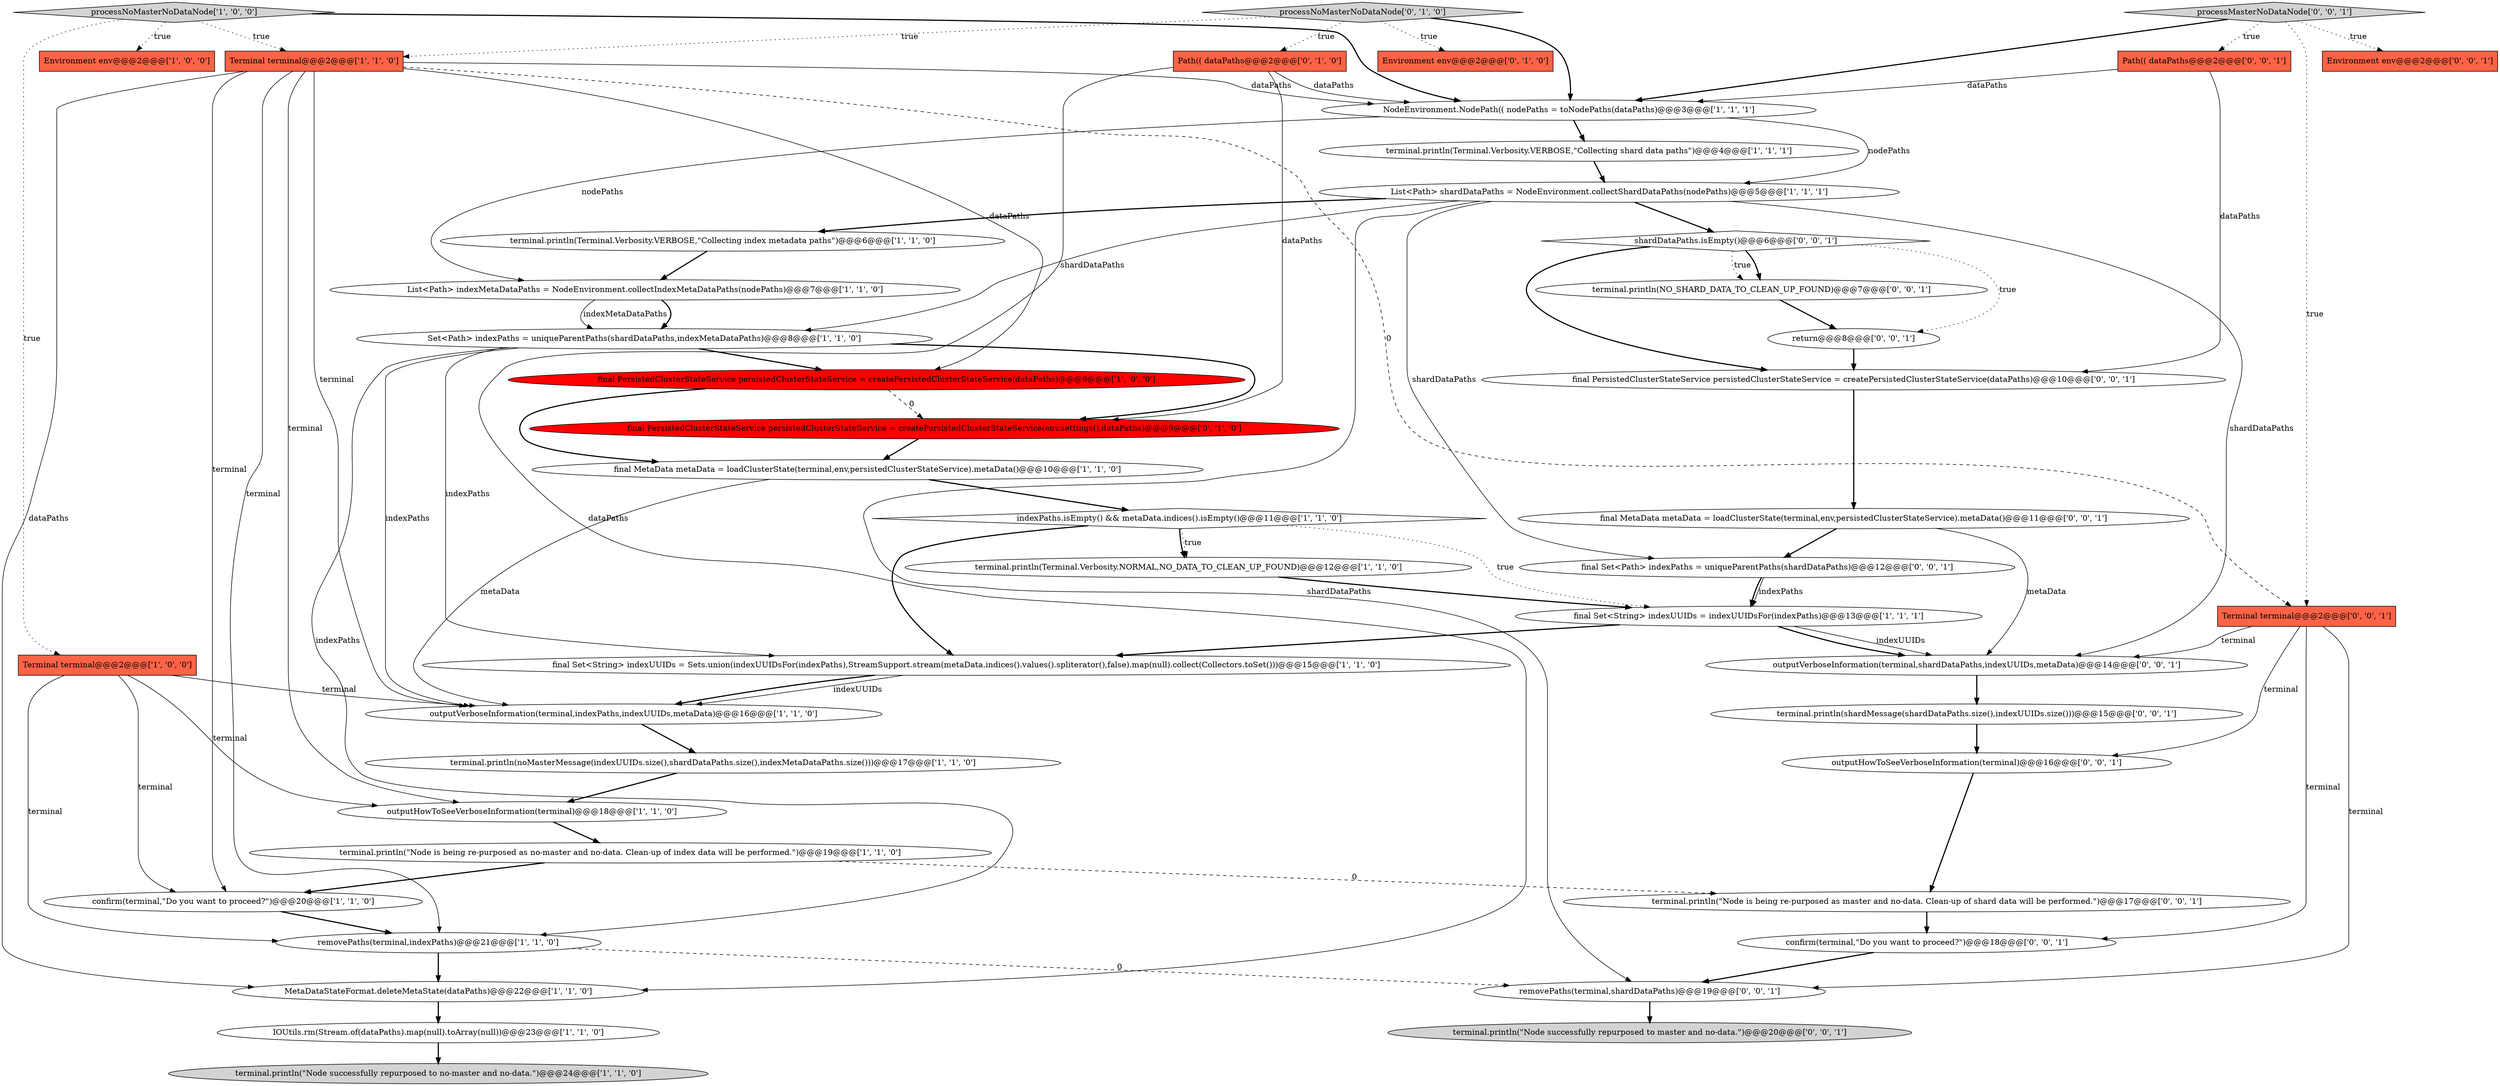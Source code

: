 digraph {
43 [style = filled, label = "terminal.println(NO_SHARD_DATA_TO_CLEAN_UP_FOUND)@@@7@@@['0', '0', '1']", fillcolor = white, shape = ellipse image = "AAA0AAABBB3BBB"];
14 [style = filled, label = "removePaths(terminal,indexPaths)@@@21@@@['1', '1', '0']", fillcolor = white, shape = ellipse image = "AAA0AAABBB1BBB"];
24 [style = filled, label = "final Set<String> indexUUIDs = indexUUIDsFor(indexPaths)@@@13@@@['1', '1', '1']", fillcolor = white, shape = ellipse image = "AAA0AAABBB1BBB"];
21 [style = filled, label = "terminal.println(\"Node is being re-purposed as no-master and no-data. Clean-up of index data will be performed.\")@@@19@@@['1', '1', '0']", fillcolor = white, shape = ellipse image = "AAA0AAABBB1BBB"];
33 [style = filled, label = "Path(( dataPaths@@@2@@@['0', '0', '1']", fillcolor = tomato, shape = box image = "AAA0AAABBB3BBB"];
5 [style = filled, label = "IOUtils.rm(Stream.of(dataPaths).map(null).toArray(null))@@@23@@@['1', '1', '0']", fillcolor = white, shape = ellipse image = "AAA0AAABBB1BBB"];
25 [style = filled, label = "processNoMasterNoDataNode['0', '1', '0']", fillcolor = lightgray, shape = diamond image = "AAA0AAABBB2BBB"];
8 [style = filled, label = "outputHowToSeeVerboseInformation(terminal)@@@18@@@['1', '1', '0']", fillcolor = white, shape = ellipse image = "AAA0AAABBB1BBB"];
1 [style = filled, label = "NodeEnvironment.NodePath(( nodePaths = toNodePaths(dataPaths)@@@3@@@['1', '1', '1']", fillcolor = white, shape = ellipse image = "AAA0AAABBB1BBB"];
23 [style = filled, label = "confirm(terminal,\"Do you want to proceed?\")@@@20@@@['1', '1', '0']", fillcolor = white, shape = ellipse image = "AAA0AAABBB1BBB"];
34 [style = filled, label = "outputHowToSeeVerboseInformation(terminal)@@@16@@@['0', '0', '1']", fillcolor = white, shape = ellipse image = "AAA0AAABBB3BBB"];
13 [style = filled, label = "terminal.println(Terminal.Verbosity.VERBOSE,\"Collecting shard data paths\")@@@4@@@['1', '1', '1']", fillcolor = white, shape = ellipse image = "AAA0AAABBB1BBB"];
22 [style = filled, label = "indexPaths.isEmpty() && metaData.indices().isEmpty()@@@11@@@['1', '1', '0']", fillcolor = white, shape = diamond image = "AAA0AAABBB1BBB"];
2 [style = filled, label = "processNoMasterNoDataNode['1', '0', '0']", fillcolor = lightgray, shape = diamond image = "AAA0AAABBB1BBB"];
28 [style = filled, label = "Environment env@@@2@@@['0', '1', '0']", fillcolor = tomato, shape = box image = "AAA0AAABBB2BBB"];
16 [style = filled, label = "outputVerboseInformation(terminal,indexPaths,indexUUIDs,metaData)@@@16@@@['1', '1', '0']", fillcolor = white, shape = ellipse image = "AAA0AAABBB1BBB"];
32 [style = filled, label = "confirm(terminal,\"Do you want to proceed?\")@@@18@@@['0', '0', '1']", fillcolor = white, shape = ellipse image = "AAA0AAABBB3BBB"];
7 [style = filled, label = "Environment env@@@2@@@['1', '0', '0']", fillcolor = tomato, shape = box image = "AAA0AAABBB1BBB"];
4 [style = filled, label = "final MetaData metaData = loadClusterState(terminal,env,persistedClusterStateService).metaData()@@@10@@@['1', '1', '0']", fillcolor = white, shape = ellipse image = "AAA0AAABBB1BBB"];
18 [style = filled, label = "Terminal terminal@@@2@@@['1', '1', '0']", fillcolor = tomato, shape = box image = "AAA0AAABBB1BBB"];
29 [style = filled, label = "terminal.println(\"Node successfully repurposed to master and no-data.\")@@@20@@@['0', '0', '1']", fillcolor = lightgray, shape = ellipse image = "AAA0AAABBB3BBB"];
3 [style = filled, label = "terminal.println(Terminal.Verbosity.NORMAL,NO_DATA_TO_CLEAN_UP_FOUND)@@@12@@@['1', '1', '0']", fillcolor = white, shape = ellipse image = "AAA0AAABBB1BBB"];
9 [style = filled, label = "terminal.println(Terminal.Verbosity.VERBOSE,\"Collecting index metadata paths\")@@@6@@@['1', '1', '0']", fillcolor = white, shape = ellipse image = "AAA0AAABBB1BBB"];
38 [style = filled, label = "removePaths(terminal,shardDataPaths)@@@19@@@['0', '0', '1']", fillcolor = white, shape = ellipse image = "AAA0AAABBB3BBB"];
6 [style = filled, label = "List<Path> shardDataPaths = NodeEnvironment.collectShardDataPaths(nodePaths)@@@5@@@['1', '1', '1']", fillcolor = white, shape = ellipse image = "AAA0AAABBB1BBB"];
31 [style = filled, label = "terminal.println(shardMessage(shardDataPaths.size(),indexUUIDs.size()))@@@15@@@['0', '0', '1']", fillcolor = white, shape = ellipse image = "AAA0AAABBB3BBB"];
39 [style = filled, label = "final MetaData metaData = loadClusterState(terminal,env,persistedClusterStateService).metaData()@@@11@@@['0', '0', '1']", fillcolor = white, shape = ellipse image = "AAA0AAABBB3BBB"];
20 [style = filled, label = "final Set<String> indexUUIDs = Sets.union(indexUUIDsFor(indexPaths),StreamSupport.stream(metaData.indices().values().spliterator(),false).map(null).collect(Collectors.toSet()))@@@15@@@['1', '1', '0']", fillcolor = white, shape = ellipse image = "AAA0AAABBB1BBB"];
42 [style = filled, label = "final PersistedClusterStateService persistedClusterStateService = createPersistedClusterStateService(dataPaths)@@@10@@@['0', '0', '1']", fillcolor = white, shape = ellipse image = "AAA0AAABBB3BBB"];
44 [style = filled, label = "terminal.println(\"Node is being re-purposed as master and no-data. Clean-up of shard data will be performed.\")@@@17@@@['0', '0', '1']", fillcolor = white, shape = ellipse image = "AAA0AAABBB3BBB"];
19 [style = filled, label = "terminal.println(\"Node successfully repurposed to no-master and no-data.\")@@@24@@@['1', '1', '0']", fillcolor = lightgray, shape = ellipse image = "AAA0AAABBB1BBB"];
36 [style = filled, label = "final Set<Path> indexPaths = uniqueParentPaths(shardDataPaths)@@@12@@@['0', '0', '1']", fillcolor = white, shape = ellipse image = "AAA0AAABBB3BBB"];
15 [style = filled, label = "final PersistedClusterStateService persistedClusterStateService = createPersistedClusterStateService(dataPaths)@@@9@@@['1', '0', '0']", fillcolor = red, shape = ellipse image = "AAA1AAABBB1BBB"];
41 [style = filled, label = "return@@@8@@@['0', '0', '1']", fillcolor = white, shape = ellipse image = "AAA0AAABBB3BBB"];
35 [style = filled, label = "Environment env@@@2@@@['0', '0', '1']", fillcolor = tomato, shape = box image = "AAA0AAABBB3BBB"];
0 [style = filled, label = "List<Path> indexMetaDataPaths = NodeEnvironment.collectIndexMetaDataPaths(nodePaths)@@@7@@@['1', '1', '0']", fillcolor = white, shape = ellipse image = "AAA0AAABBB1BBB"];
12 [style = filled, label = "Terminal terminal@@@2@@@['1', '0', '0']", fillcolor = tomato, shape = box image = "AAA0AAABBB1BBB"];
11 [style = filled, label = "Set<Path> indexPaths = uniqueParentPaths(shardDataPaths,indexMetaDataPaths)@@@8@@@['1', '1', '0']", fillcolor = white, shape = ellipse image = "AAA0AAABBB1BBB"];
30 [style = filled, label = "processMasterNoDataNode['0', '0', '1']", fillcolor = lightgray, shape = diamond image = "AAA0AAABBB3BBB"];
40 [style = filled, label = "Terminal terminal@@@2@@@['0', '0', '1']", fillcolor = tomato, shape = box image = "AAA0AAABBB3BBB"];
10 [style = filled, label = "MetaDataStateFormat.deleteMetaState(dataPaths)@@@22@@@['1', '1', '0']", fillcolor = white, shape = ellipse image = "AAA0AAABBB1BBB"];
37 [style = filled, label = "outputVerboseInformation(terminal,shardDataPaths,indexUUIDs,metaData)@@@14@@@['0', '0', '1']", fillcolor = white, shape = ellipse image = "AAA0AAABBB3BBB"];
45 [style = filled, label = "shardDataPaths.isEmpty()@@@6@@@['0', '0', '1']", fillcolor = white, shape = diamond image = "AAA0AAABBB3BBB"];
26 [style = filled, label = "Path(( dataPaths@@@2@@@['0', '1', '0']", fillcolor = tomato, shape = box image = "AAA0AAABBB2BBB"];
27 [style = filled, label = "final PersistedClusterStateService persistedClusterStateService = createPersistedClusterStateService(env.settings(),dataPaths)@@@9@@@['0', '1', '0']", fillcolor = red, shape = ellipse image = "AAA1AAABBB2BBB"];
17 [style = filled, label = "terminal.println(noMasterMessage(indexUUIDs.size(),shardDataPaths.size(),indexMetaDataPaths.size()))@@@17@@@['1', '1', '0']", fillcolor = white, shape = ellipse image = "AAA0AAABBB1BBB"];
12->8 [style = solid, label="terminal"];
25->1 [style = bold, label=""];
26->10 [style = solid, label="dataPaths"];
3->24 [style = bold, label=""];
12->16 [style = solid, label="terminal"];
6->37 [style = solid, label="shardDataPaths"];
40->37 [style = solid, label="terminal"];
25->28 [style = dotted, label="true"];
33->1 [style = solid, label="dataPaths"];
2->18 [style = dotted, label="true"];
1->13 [style = bold, label=""];
33->42 [style = solid, label="dataPaths"];
25->18 [style = dotted, label="true"];
4->16 [style = solid, label="metaData"];
12->14 [style = solid, label="terminal"];
11->14 [style = solid, label="indexPaths"];
18->15 [style = solid, label="dataPaths"];
20->16 [style = bold, label=""];
45->43 [style = bold, label=""];
36->24 [style = bold, label=""];
37->31 [style = bold, label=""];
45->42 [style = bold, label=""];
11->16 [style = solid, label="indexPaths"];
45->43 [style = dotted, label="true"];
30->33 [style = dotted, label="true"];
18->14 [style = solid, label="terminal"];
14->10 [style = bold, label=""];
16->17 [style = bold, label=""];
22->24 [style = dotted, label="true"];
40->38 [style = solid, label="terminal"];
24->20 [style = bold, label=""];
23->14 [style = bold, label=""];
39->37 [style = solid, label="metaData"];
22->20 [style = bold, label=""];
6->36 [style = solid, label="shardDataPaths"];
36->24 [style = solid, label="indexPaths"];
44->32 [style = bold, label=""];
2->12 [style = dotted, label="true"];
4->22 [style = bold, label=""];
25->26 [style = dotted, label="true"];
1->0 [style = solid, label="nodePaths"];
21->23 [style = bold, label=""];
17->8 [style = bold, label=""];
18->40 [style = dashed, label="0"];
6->38 [style = solid, label="shardDataPaths"];
40->32 [style = solid, label="terminal"];
2->1 [style = bold, label=""];
26->1 [style = solid, label="dataPaths"];
42->39 [style = bold, label=""];
0->11 [style = bold, label=""];
12->23 [style = solid, label="terminal"];
45->41 [style = dotted, label="true"];
31->34 [style = bold, label=""];
20->16 [style = solid, label="indexUUIDs"];
18->8 [style = solid, label="terminal"];
5->19 [style = bold, label=""];
10->5 [style = bold, label=""];
6->11 [style = solid, label="shardDataPaths"];
14->38 [style = dashed, label="0"];
34->44 [style = bold, label=""];
22->3 [style = dotted, label="true"];
0->11 [style = solid, label="indexMetaDataPaths"];
43->41 [style = bold, label=""];
40->34 [style = solid, label="terminal"];
13->6 [style = bold, label=""];
9->0 [style = bold, label=""];
30->1 [style = bold, label=""];
21->44 [style = dashed, label="0"];
18->16 [style = solid, label="terminal"];
38->29 [style = bold, label=""];
26->27 [style = solid, label="dataPaths"];
18->10 [style = solid, label="dataPaths"];
24->37 [style = solid, label="indexUUIDs"];
30->40 [style = dotted, label="true"];
18->23 [style = solid, label="terminal"];
11->15 [style = bold, label=""];
1->6 [style = solid, label="nodePaths"];
22->3 [style = bold, label=""];
32->38 [style = bold, label=""];
27->4 [style = bold, label=""];
18->1 [style = solid, label="dataPaths"];
11->20 [style = solid, label="indexPaths"];
30->35 [style = dotted, label="true"];
2->7 [style = dotted, label="true"];
24->37 [style = bold, label=""];
15->4 [style = bold, label=""];
8->21 [style = bold, label=""];
15->27 [style = dashed, label="0"];
6->9 [style = bold, label=""];
6->45 [style = bold, label=""];
39->36 [style = bold, label=""];
11->27 [style = bold, label=""];
41->42 [style = bold, label=""];
}
